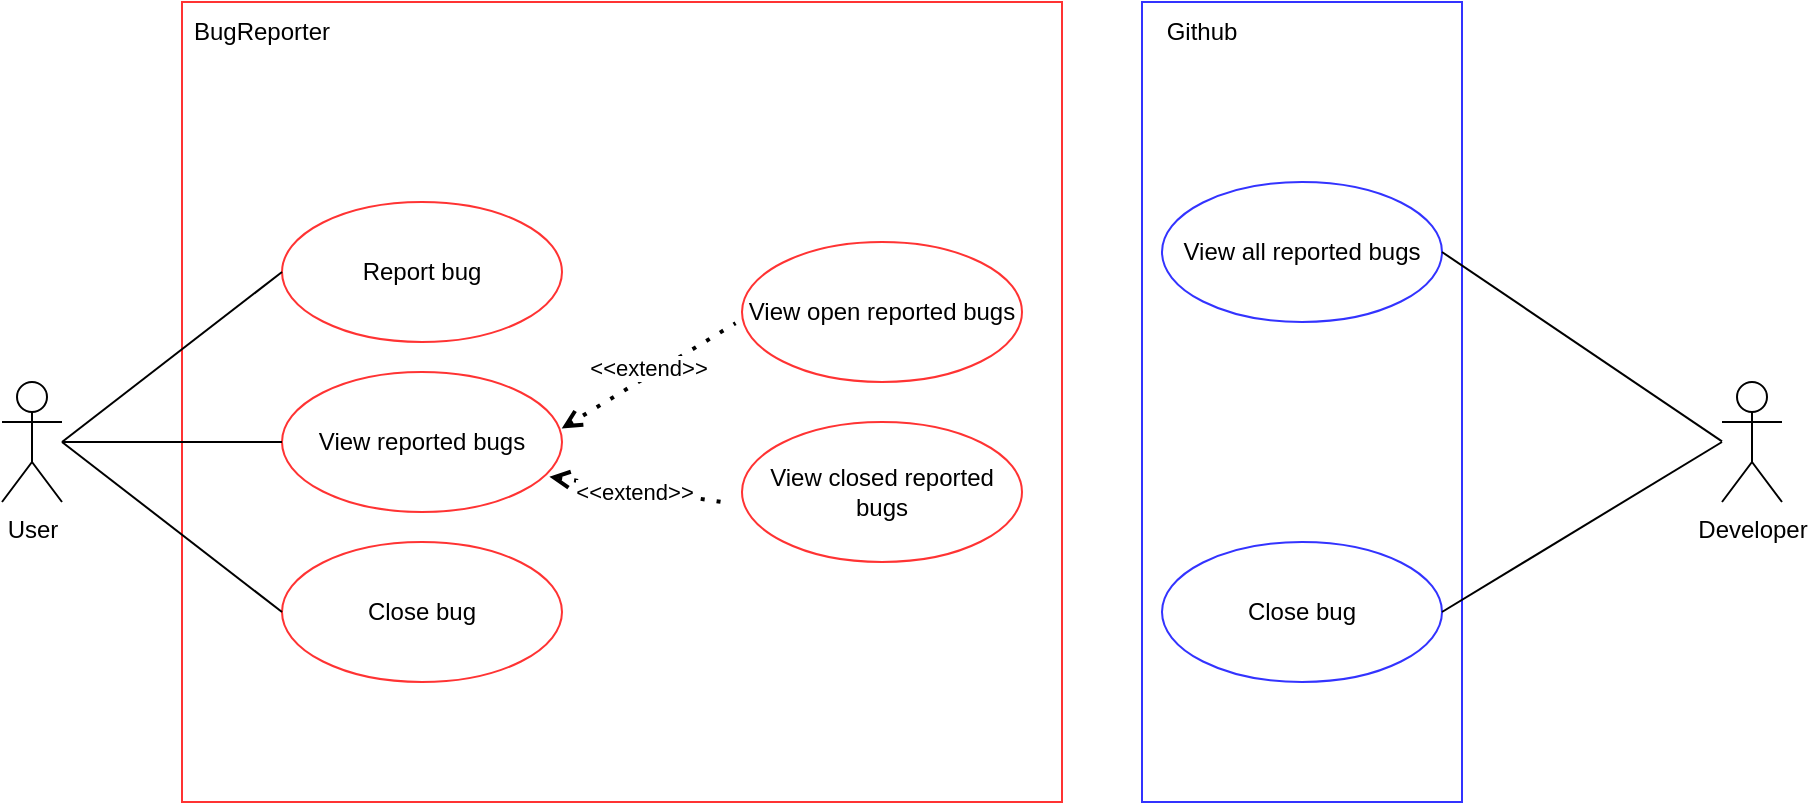 <mxfile version="22.1.3" type="onedrive" pages="2">
  <diagram name="Use Cases" id="4y3Xjfcdh6sQX1sKipoJ">
    <mxGraphModel grid="1" page="1" gridSize="10" guides="1" tooltips="1" connect="1" arrows="1" fold="1" pageScale="1" pageWidth="827" pageHeight="1169" math="0" shadow="0">
      <root>
        <mxCell id="0" />
        <mxCell id="1" parent="0" />
        <mxCell id="kC9F1GJXxc4mRNCxjr3T-1" value="User" style="shape=umlActor;verticalLabelPosition=bottom;verticalAlign=top;html=1;" vertex="1" parent="1">
          <mxGeometry x="70" y="230" width="30" height="60" as="geometry" />
        </mxCell>
        <mxCell id="kC9F1GJXxc4mRNCxjr3T-2" value="" style="rounded=0;whiteSpace=wrap;html=1;strokeColor=#FF3333;" vertex="1" parent="1">
          <mxGeometry x="160" y="40" width="440" height="400" as="geometry" />
        </mxCell>
        <mxCell id="kC9F1GJXxc4mRNCxjr3T-3" value="BugReporter" style="text;html=1;strokeColor=none;fillColor=none;align=center;verticalAlign=middle;whiteSpace=wrap;rounded=0;" vertex="1" parent="1">
          <mxGeometry x="170" y="40" width="60" height="30" as="geometry" />
        </mxCell>
        <mxCell id="kC9F1GJXxc4mRNCxjr3T-4" value="Report bug" style="ellipse;whiteSpace=wrap;html=1;strokeColor=#FF3333;" vertex="1" parent="1">
          <mxGeometry x="210" y="140" width="140" height="70" as="geometry" />
        </mxCell>
        <mxCell id="kC9F1GJXxc4mRNCxjr3T-5" value="View reported bugs" style="ellipse;whiteSpace=wrap;html=1;strokeColor=#FF3333;" vertex="1" parent="1">
          <mxGeometry x="210" y="225" width="140" height="70" as="geometry" />
        </mxCell>
        <mxCell id="kC9F1GJXxc4mRNCxjr3T-6" value="Close bug" style="ellipse;whiteSpace=wrap;html=1;strokeColor=#FF3333;" vertex="1" parent="1">
          <mxGeometry x="210" y="310" width="140" height="70" as="geometry" />
        </mxCell>
        <mxCell id="kC9F1GJXxc4mRNCxjr3T-7" value="" style="endArrow=none;html=1;rounded=0;entryX=0;entryY=0.5;entryDx=0;entryDy=0;" edge="1" parent="1" target="kC9F1GJXxc4mRNCxjr3T-4">
          <mxGeometry width="50" height="50" relative="1" as="geometry">
            <mxPoint x="100" y="260" as="sourcePoint" />
            <mxPoint x="150" y="210" as="targetPoint" />
          </mxGeometry>
        </mxCell>
        <mxCell id="kC9F1GJXxc4mRNCxjr3T-8" value="" style="endArrow=none;html=1;rounded=0;entryX=0;entryY=0.5;entryDx=0;entryDy=0;" edge="1" parent="1" target="kC9F1GJXxc4mRNCxjr3T-5">
          <mxGeometry width="50" height="50" relative="1" as="geometry">
            <mxPoint x="100" y="260" as="sourcePoint" />
            <mxPoint x="150" y="210" as="targetPoint" />
          </mxGeometry>
        </mxCell>
        <mxCell id="kC9F1GJXxc4mRNCxjr3T-9" value="" style="endArrow=none;html=1;rounded=0;entryX=0;entryY=0.5;entryDx=0;entryDy=0;" edge="1" parent="1" target="kC9F1GJXxc4mRNCxjr3T-6">
          <mxGeometry width="50" height="50" relative="1" as="geometry">
            <mxPoint x="100" y="260" as="sourcePoint" />
            <mxPoint x="150" y="210" as="targetPoint" />
          </mxGeometry>
        </mxCell>
        <mxCell id="kC9F1GJXxc4mRNCxjr3T-10" value="View open reported bugs" style="ellipse;whiteSpace=wrap;html=1;strokeColor=#FF3333;" vertex="1" parent="1">
          <mxGeometry x="440" y="160" width="140" height="70" as="geometry" />
        </mxCell>
        <mxCell id="kC9F1GJXxc4mRNCxjr3T-11" value="View closed reported bugs" style="ellipse;whiteSpace=wrap;html=1;strokeColor=#FF3333;" vertex="1" parent="1">
          <mxGeometry x="440" y="250" width="140" height="70" as="geometry" />
        </mxCell>
        <mxCell id="kC9F1GJXxc4mRNCxjr3T-14" value="" style="endArrow=none;dashed=1;html=1;dashPattern=1 3;strokeWidth=2;rounded=0;entryX=-0.023;entryY=0.58;entryDx=0;entryDy=0;entryPerimeter=0;exitX=0.999;exitY=0.403;exitDx=0;exitDy=0;exitPerimeter=0;startArrow=open;startFill=0;" edge="1" parent="1" source="kC9F1GJXxc4mRNCxjr3T-5" target="kC9F1GJXxc4mRNCxjr3T-10">
          <mxGeometry width="50" height="50" relative="1" as="geometry">
            <mxPoint x="390" y="220" as="sourcePoint" />
            <mxPoint x="440" y="170" as="targetPoint" />
          </mxGeometry>
        </mxCell>
        <mxCell id="kC9F1GJXxc4mRNCxjr3T-15" value="&amp;lt;&amp;lt;extend&amp;gt;&amp;gt;" style="edgeLabel;html=1;align=center;verticalAlign=middle;resizable=0;points=[];" connectable="0" vertex="1" parent="kC9F1GJXxc4mRNCxjr3T-14">
          <mxGeometry x="-0.016" y="-1" relative="1" as="geometry">
            <mxPoint y="-5" as="offset" />
          </mxGeometry>
        </mxCell>
        <mxCell id="kC9F1GJXxc4mRNCxjr3T-18" value="" style="endArrow=none;dashed=1;html=1;dashPattern=1 3;strokeWidth=2;rounded=0;entryX=-0.023;entryY=0.58;entryDx=0;entryDy=0;entryPerimeter=0;exitX=0.955;exitY=0.748;exitDx=0;exitDy=0;exitPerimeter=0;startArrow=open;startFill=0;" edge="1" parent="1" source="kC9F1GJXxc4mRNCxjr3T-5">
          <mxGeometry width="50" height="50" relative="1" as="geometry">
            <mxPoint x="363" y="357" as="sourcePoint" />
            <mxPoint x="430" y="290" as="targetPoint" />
          </mxGeometry>
        </mxCell>
        <mxCell id="kC9F1GJXxc4mRNCxjr3T-19" value="&amp;lt;&amp;lt;extend&amp;gt;&amp;gt;" style="edgeLabel;html=1;align=center;verticalAlign=middle;resizable=0;points=[];" connectable="0" vertex="1" parent="kC9F1GJXxc4mRNCxjr3T-18">
          <mxGeometry x="-0.016" y="-1" relative="1" as="geometry">
            <mxPoint as="offset" />
          </mxGeometry>
        </mxCell>
        <mxCell id="kC9F1GJXxc4mRNCxjr3T-20" value="" style="rounded=0;whiteSpace=wrap;html=1;strokeColor=#3333FF;" vertex="1" parent="1">
          <mxGeometry x="640" y="40" width="160" height="400" as="geometry" />
        </mxCell>
        <mxCell id="kC9F1GJXxc4mRNCxjr3T-21" value="Github" style="text;html=1;strokeColor=none;fillColor=none;align=center;verticalAlign=middle;whiteSpace=wrap;rounded=0;" vertex="1" parent="1">
          <mxGeometry x="640" y="40" width="60" height="30" as="geometry" />
        </mxCell>
        <mxCell id="kC9F1GJXxc4mRNCxjr3T-22" value="Developer" style="shape=umlActor;verticalLabelPosition=bottom;verticalAlign=top;html=1;" vertex="1" parent="1">
          <mxGeometry x="930" y="230" width="30" height="60" as="geometry" />
        </mxCell>
        <mxCell id="kC9F1GJXxc4mRNCxjr3T-24" value="View all reported bugs" style="ellipse;whiteSpace=wrap;html=1;strokeColor=#3333FF;" vertex="1" parent="1">
          <mxGeometry x="650" y="130" width="140" height="70" as="geometry" />
        </mxCell>
        <mxCell id="kC9F1GJXxc4mRNCxjr3T-25" value="" style="endArrow=none;html=1;rounded=0;entryX=0;entryY=0.5;entryDx=0;entryDy=0;exitX=1;exitY=0.5;exitDx=0;exitDy=0;" edge="1" parent="1" source="kC9F1GJXxc4mRNCxjr3T-24">
          <mxGeometry width="50" height="50" relative="1" as="geometry">
            <mxPoint x="820" y="259.66" as="sourcePoint" />
            <mxPoint x="930" y="259.66" as="targetPoint" />
          </mxGeometry>
        </mxCell>
        <mxCell id="kC9F1GJXxc4mRNCxjr3T-26" value="Close bug" style="ellipse;whiteSpace=wrap;html=1;strokeColor=#3333FF;" vertex="1" parent="1">
          <mxGeometry x="650" y="310" width="140" height="70" as="geometry" />
        </mxCell>
        <mxCell id="kC9F1GJXxc4mRNCxjr3T-27" value="" style="endArrow=none;html=1;rounded=0;exitX=1;exitY=0.5;exitDx=0;exitDy=0;" edge="1" parent="1" source="kC9F1GJXxc4mRNCxjr3T-26">
          <mxGeometry width="50" height="50" relative="1" as="geometry">
            <mxPoint x="800" y="270" as="sourcePoint" />
            <mxPoint x="930" y="260" as="targetPoint" />
          </mxGeometry>
        </mxCell>
      </root>
    </mxGraphModel>
  </diagram>
  <diagram id="RolH85-TIWTJERE39l-V" name="Systems">
    <mxGraphModel grid="1" page="1" gridSize="10" guides="1" tooltips="1" connect="1" arrows="1" fold="1" pageScale="1" pageWidth="827" pageHeight="1169" math="0" shadow="0">
      <root>
        <mxCell id="0" />
        <mxCell id="1" parent="0" />
        <mxCell id="le5W5D1Kya-wV05D4c9v-18" value="" style="ellipse;shape=cloud;whiteSpace=wrap;html=1;strokeColor=#33FFFF;" vertex="1" parent="1">
          <mxGeometry x="280" y="180" width="260" height="410" as="geometry" />
        </mxCell>
        <mxCell id="le5W5D1Kya-wV05D4c9v-1" value="" style="rounded=0;whiteSpace=wrap;html=1;strokeColor=#FF3333;" vertex="1" parent="1">
          <mxGeometry x="120" y="280" width="120" height="80" as="geometry" />
        </mxCell>
        <mxCell id="le5W5D1Kya-wV05D4c9v-2" value="BugReporter Client" style="text;html=1;strokeColor=none;fillColor=none;align=center;verticalAlign=middle;whiteSpace=wrap;rounded=0;" vertex="1" parent="1">
          <mxGeometry x="150" y="305" width="60" height="30" as="geometry" />
        </mxCell>
        <mxCell id="le5W5D1Kya-wV05D4c9v-3" value="" style="rounded=0;whiteSpace=wrap;html=1;strokeColor=#FF3333;" vertex="1" parent="1">
          <mxGeometry x="360" y="280" width="120" height="80" as="geometry" />
        </mxCell>
        <mxCell id="le5W5D1Kya-wV05D4c9v-4" value="BugReporter API" style="text;html=1;strokeColor=none;fillColor=none;align=center;verticalAlign=middle;whiteSpace=wrap;rounded=0;" vertex="1" parent="1">
          <mxGeometry x="390" y="305" width="60" height="30" as="geometry" />
        </mxCell>
        <mxCell id="le5W5D1Kya-wV05D4c9v-6" value="" style="rounded=0;whiteSpace=wrap;html=1;strokeColor=#3333FF;" vertex="1" parent="1">
          <mxGeometry x="600" y="280" width="120" height="80" as="geometry" />
        </mxCell>
        <mxCell id="le5W5D1Kya-wV05D4c9v-7" value="Github API" style="text;html=1;strokeColor=none;fillColor=none;align=center;verticalAlign=middle;whiteSpace=wrap;rounded=0;" vertex="1" parent="1">
          <mxGeometry x="630" y="305" width="60" height="30" as="geometry" />
        </mxCell>
        <mxCell id="le5W5D1Kya-wV05D4c9v-8" value="" style="endArrow=classic;html=1;rounded=0;entryX=0;entryY=0.5;entryDx=0;entryDy=0;" edge="1" parent="1" target="le5W5D1Kya-wV05D4c9v-3">
          <mxGeometry width="50" height="50" relative="1" as="geometry">
            <mxPoint x="240" y="320" as="sourcePoint" />
            <mxPoint x="290" y="270" as="targetPoint" />
          </mxGeometry>
        </mxCell>
        <mxCell id="le5W5D1Kya-wV05D4c9v-9" value="" style="endArrow=classic;html=1;rounded=0;entryX=0;entryY=0.5;entryDx=0;entryDy=0;" edge="1" parent="1">
          <mxGeometry width="50" height="50" relative="1" as="geometry">
            <mxPoint x="480" y="319.66" as="sourcePoint" />
            <mxPoint x="600" y="319.66" as="targetPoint" />
          </mxGeometry>
        </mxCell>
        <mxCell id="le5W5D1Kya-wV05D4c9v-10" value="" style="rounded=0;whiteSpace=wrap;html=1;strokeColor=#99FF33;" vertex="1" parent="1">
          <mxGeometry x="360" y="120" width="120" height="80" as="geometry" />
        </mxCell>
        <mxCell id="le5W5D1Kya-wV05D4c9v-11" value="Firebase Authentification API" style="text;html=1;strokeColor=none;fillColor=none;align=center;verticalAlign=middle;whiteSpace=wrap;rounded=0;" vertex="1" parent="1">
          <mxGeometry x="390" y="145" width="60" height="30" as="geometry" />
        </mxCell>
        <mxCell id="le5W5D1Kya-wV05D4c9v-13" value="" style="endArrow=classic;html=1;rounded=0;entryX=0;entryY=1;entryDx=0;entryDy=0;" edge="1" parent="1" target="le5W5D1Kya-wV05D4c9v-10">
          <mxGeometry width="50" height="50" relative="1" as="geometry">
            <mxPoint x="240" y="280" as="sourcePoint" />
            <mxPoint x="290" y="230" as="targetPoint" />
          </mxGeometry>
        </mxCell>
        <mxCell id="le5W5D1Kya-wV05D4c9v-14" value="" style="endArrow=classic;html=1;rounded=0;entryX=0.5;entryY=1;entryDx=0;entryDy=0;exitX=0.5;exitY=0;exitDx=0;exitDy=0;" edge="1" parent="1" source="le5W5D1Kya-wV05D4c9v-3" target="le5W5D1Kya-wV05D4c9v-10">
          <mxGeometry width="50" height="50" relative="1" as="geometry">
            <mxPoint x="390" y="260" as="sourcePoint" />
            <mxPoint x="440" y="210" as="targetPoint" />
          </mxGeometry>
        </mxCell>
        <mxCell id="le5W5D1Kya-wV05D4c9v-15" value="" style="shape=cylinder3;whiteSpace=wrap;html=1;boundedLbl=1;backgroundOutline=1;size=15;strokeColor=#FF3333;" vertex="1" parent="1">
          <mxGeometry x="380" y="440" width="80" height="80" as="geometry" />
        </mxCell>
        <mxCell id="le5W5D1Kya-wV05D4c9v-16" value="BugReporter DB" style="text;html=1;strokeColor=none;fillColor=none;align=center;verticalAlign=middle;whiteSpace=wrap;rounded=0;" vertex="1" parent="1">
          <mxGeometry x="390" y="480" width="60" height="30" as="geometry" />
        </mxCell>
        <mxCell id="le5W5D1Kya-wV05D4c9v-17" value="" style="endArrow=classic;html=1;rounded=0;entryX=0.5;entryY=0;entryDx=0;entryDy=0;entryPerimeter=0;exitX=0.5;exitY=1;exitDx=0;exitDy=0;" edge="1" parent="1" source="le5W5D1Kya-wV05D4c9v-3" target="le5W5D1Kya-wV05D4c9v-15">
          <mxGeometry width="50" height="50" relative="1" as="geometry">
            <mxPoint x="390" y="420" as="sourcePoint" />
            <mxPoint x="440" y="370" as="targetPoint" />
          </mxGeometry>
        </mxCell>
      </root>
    </mxGraphModel>
  </diagram>
</mxfile>
